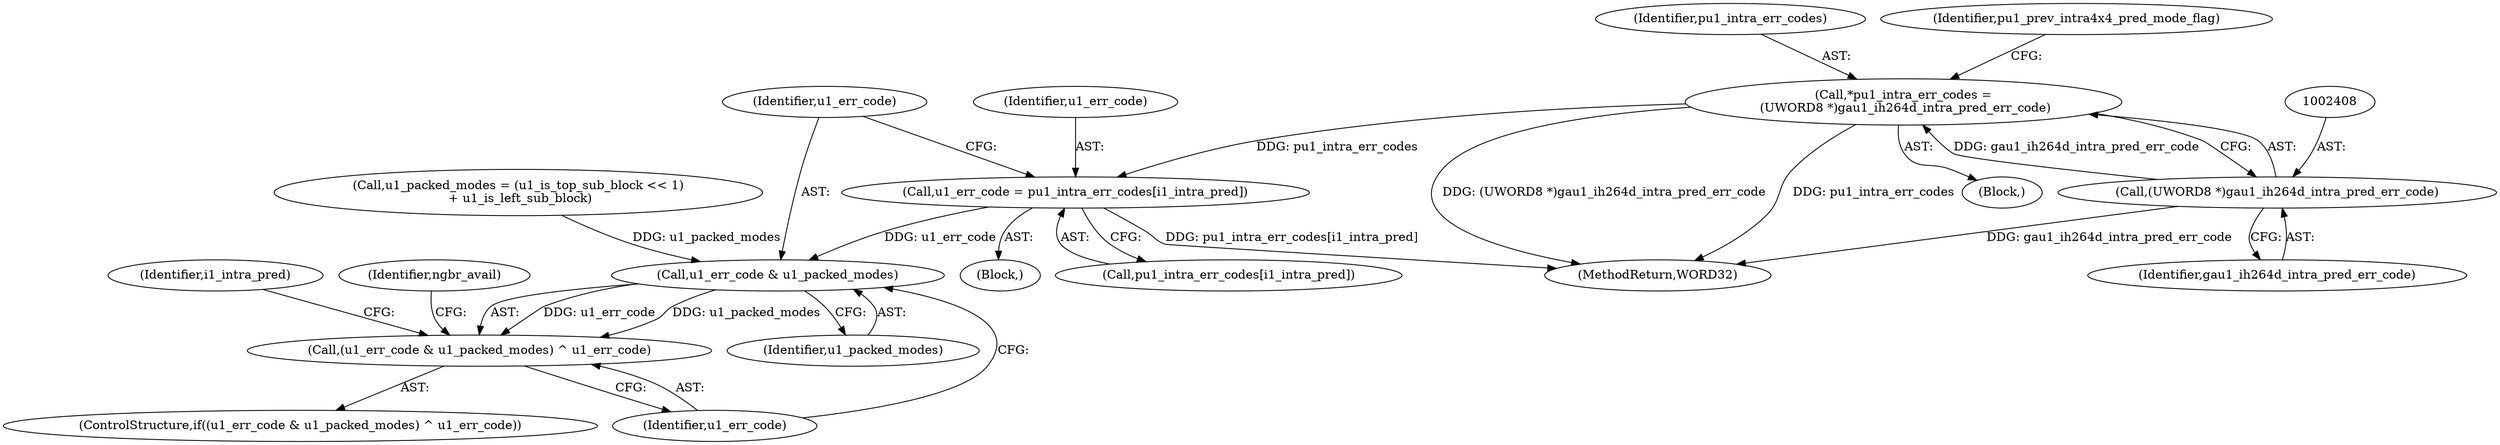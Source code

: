 digraph "0_Android_a583270e1c96d307469c83dc42bd3c5f1b9ef63f@pointer" {
"1002405" [label="(Call,*pu1_intra_err_codes =\n (UWORD8 *)gau1_ih264d_intra_pred_err_code)"];
"1002407" [label="(Call,(UWORD8 *)gau1_ih264d_intra_pred_err_code)"];
"1002435" [label="(Call,u1_err_code = pu1_intra_err_codes[i1_intra_pred])"];
"1002442" [label="(Call,u1_err_code & u1_packed_modes)"];
"1002441" [label="(Call,(u1_err_code & u1_packed_modes) ^ u1_err_code)"];
"1002437" [label="(Call,pu1_intra_err_codes[i1_intra_pred])"];
"1003254" [label="(MethodReturn,WORD32)"];
"1002405" [label="(Call,*pu1_intra_err_codes =\n (UWORD8 *)gau1_ih264d_intra_pred_err_code)"];
"1002406" [label="(Identifier,pu1_intra_err_codes)"];
"1002395" [label="(Block,)"];
"1002445" [label="(Identifier,u1_err_code)"];
"1002444" [label="(Identifier,u1_packed_modes)"];
"1002407" [label="(Call,(UWORD8 *)gau1_ih264d_intra_pred_err_code)"];
"1002435" [label="(Call,u1_err_code = pu1_intra_err_codes[i1_intra_pred])"];
"1002441" [label="(Call,(u1_err_code & u1_packed_modes) ^ u1_err_code)"];
"1002448" [label="(Identifier,i1_intra_pred)"];
"1002397" [label="(Call,u1_packed_modes = (u1_is_top_sub_block << 1)\n + u1_is_left_sub_block)"];
"1002442" [label="(Call,u1_err_code & u1_packed_modes)"];
"1002436" [label="(Identifier,u1_err_code)"];
"1002440" [label="(ControlStructure,if((u1_err_code & u1_packed_modes) ^ u1_err_code))"];
"1002443" [label="(Identifier,u1_err_code)"];
"1002409" [label="(Identifier,gau1_ih264d_intra_pred_err_code)"];
"1002459" [label="(Identifier,ngbr_avail)"];
"1002413" [label="(Identifier,pu1_prev_intra4x4_pred_mode_flag)"];
"1002433" [label="(Block,)"];
"1002405" -> "1002395"  [label="AST: "];
"1002405" -> "1002407"  [label="CFG: "];
"1002406" -> "1002405"  [label="AST: "];
"1002407" -> "1002405"  [label="AST: "];
"1002413" -> "1002405"  [label="CFG: "];
"1002405" -> "1003254"  [label="DDG: (UWORD8 *)gau1_ih264d_intra_pred_err_code"];
"1002405" -> "1003254"  [label="DDG: pu1_intra_err_codes"];
"1002407" -> "1002405"  [label="DDG: gau1_ih264d_intra_pred_err_code"];
"1002405" -> "1002435"  [label="DDG: pu1_intra_err_codes"];
"1002407" -> "1002409"  [label="CFG: "];
"1002408" -> "1002407"  [label="AST: "];
"1002409" -> "1002407"  [label="AST: "];
"1002407" -> "1003254"  [label="DDG: gau1_ih264d_intra_pred_err_code"];
"1002435" -> "1002433"  [label="AST: "];
"1002435" -> "1002437"  [label="CFG: "];
"1002436" -> "1002435"  [label="AST: "];
"1002437" -> "1002435"  [label="AST: "];
"1002443" -> "1002435"  [label="CFG: "];
"1002435" -> "1003254"  [label="DDG: pu1_intra_err_codes[i1_intra_pred]"];
"1002435" -> "1002442"  [label="DDG: u1_err_code"];
"1002442" -> "1002441"  [label="AST: "];
"1002442" -> "1002444"  [label="CFG: "];
"1002443" -> "1002442"  [label="AST: "];
"1002444" -> "1002442"  [label="AST: "];
"1002445" -> "1002442"  [label="CFG: "];
"1002442" -> "1002441"  [label="DDG: u1_err_code"];
"1002442" -> "1002441"  [label="DDG: u1_packed_modes"];
"1002397" -> "1002442"  [label="DDG: u1_packed_modes"];
"1002441" -> "1002440"  [label="AST: "];
"1002441" -> "1002445"  [label="CFG: "];
"1002445" -> "1002441"  [label="AST: "];
"1002448" -> "1002441"  [label="CFG: "];
"1002459" -> "1002441"  [label="CFG: "];
}
